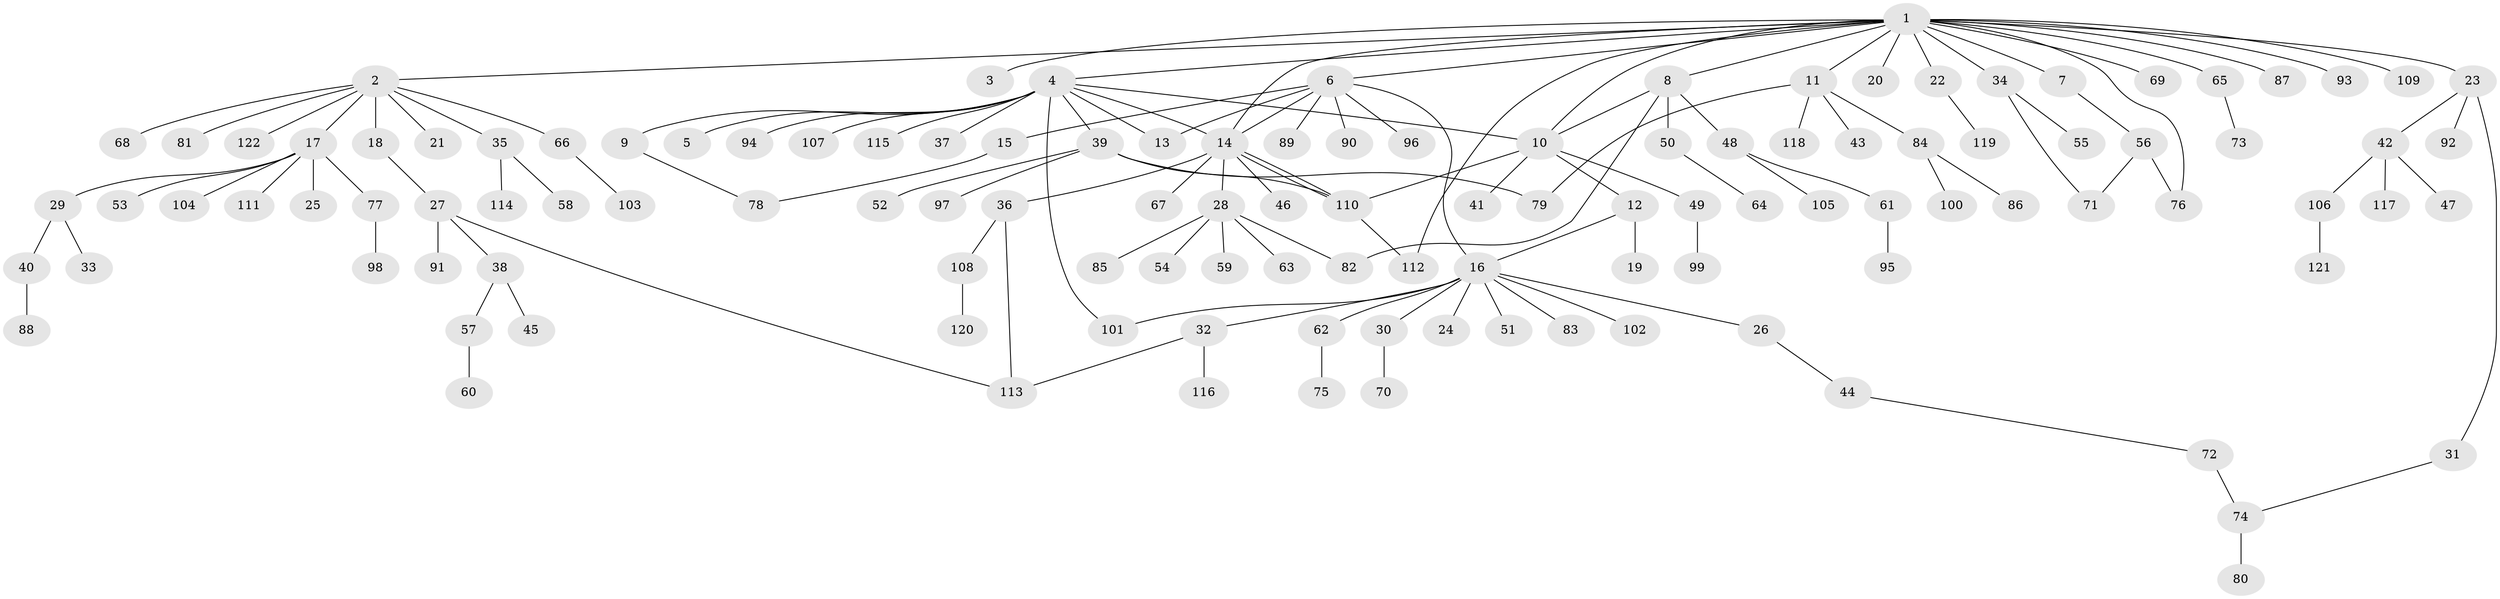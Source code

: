 // coarse degree distribution, {1: 0.8541666666666666, 20: 0.020833333333333332, 2: 0.08333333333333333, 6: 0.020833333333333332, 25: 0.020833333333333332}
// Generated by graph-tools (version 1.1) at 2025/51/03/04/25 21:51:35]
// undirected, 122 vertices, 140 edges
graph export_dot {
graph [start="1"]
  node [color=gray90,style=filled];
  1;
  2;
  3;
  4;
  5;
  6;
  7;
  8;
  9;
  10;
  11;
  12;
  13;
  14;
  15;
  16;
  17;
  18;
  19;
  20;
  21;
  22;
  23;
  24;
  25;
  26;
  27;
  28;
  29;
  30;
  31;
  32;
  33;
  34;
  35;
  36;
  37;
  38;
  39;
  40;
  41;
  42;
  43;
  44;
  45;
  46;
  47;
  48;
  49;
  50;
  51;
  52;
  53;
  54;
  55;
  56;
  57;
  58;
  59;
  60;
  61;
  62;
  63;
  64;
  65;
  66;
  67;
  68;
  69;
  70;
  71;
  72;
  73;
  74;
  75;
  76;
  77;
  78;
  79;
  80;
  81;
  82;
  83;
  84;
  85;
  86;
  87;
  88;
  89;
  90;
  91;
  92;
  93;
  94;
  95;
  96;
  97;
  98;
  99;
  100;
  101;
  102;
  103;
  104;
  105;
  106;
  107;
  108;
  109;
  110;
  111;
  112;
  113;
  114;
  115;
  116;
  117;
  118;
  119;
  120;
  121;
  122;
  1 -- 2;
  1 -- 3;
  1 -- 4;
  1 -- 6;
  1 -- 7;
  1 -- 8;
  1 -- 10;
  1 -- 11;
  1 -- 14;
  1 -- 20;
  1 -- 22;
  1 -- 23;
  1 -- 34;
  1 -- 65;
  1 -- 69;
  1 -- 76;
  1 -- 87;
  1 -- 93;
  1 -- 109;
  1 -- 112;
  2 -- 17;
  2 -- 18;
  2 -- 21;
  2 -- 35;
  2 -- 66;
  2 -- 68;
  2 -- 81;
  2 -- 122;
  4 -- 5;
  4 -- 9;
  4 -- 10;
  4 -- 13;
  4 -- 14;
  4 -- 37;
  4 -- 39;
  4 -- 94;
  4 -- 101;
  4 -- 107;
  4 -- 115;
  6 -- 13;
  6 -- 14;
  6 -- 15;
  6 -- 16;
  6 -- 89;
  6 -- 90;
  6 -- 96;
  7 -- 56;
  8 -- 10;
  8 -- 48;
  8 -- 50;
  8 -- 82;
  9 -- 78;
  10 -- 12;
  10 -- 41;
  10 -- 49;
  10 -- 110;
  11 -- 43;
  11 -- 79;
  11 -- 84;
  11 -- 118;
  12 -- 16;
  12 -- 19;
  14 -- 28;
  14 -- 36;
  14 -- 46;
  14 -- 67;
  14 -- 110;
  14 -- 110;
  15 -- 78;
  16 -- 24;
  16 -- 26;
  16 -- 30;
  16 -- 32;
  16 -- 51;
  16 -- 62;
  16 -- 83;
  16 -- 101;
  16 -- 102;
  17 -- 25;
  17 -- 29;
  17 -- 53;
  17 -- 77;
  17 -- 104;
  17 -- 111;
  18 -- 27;
  22 -- 119;
  23 -- 31;
  23 -- 42;
  23 -- 92;
  26 -- 44;
  27 -- 38;
  27 -- 91;
  27 -- 113;
  28 -- 54;
  28 -- 59;
  28 -- 63;
  28 -- 82;
  28 -- 85;
  29 -- 33;
  29 -- 40;
  30 -- 70;
  31 -- 74;
  32 -- 113;
  32 -- 116;
  34 -- 55;
  34 -- 71;
  35 -- 58;
  35 -- 114;
  36 -- 108;
  36 -- 113;
  38 -- 45;
  38 -- 57;
  39 -- 52;
  39 -- 79;
  39 -- 97;
  39 -- 110;
  40 -- 88;
  42 -- 47;
  42 -- 106;
  42 -- 117;
  44 -- 72;
  48 -- 61;
  48 -- 105;
  49 -- 99;
  50 -- 64;
  56 -- 71;
  56 -- 76;
  57 -- 60;
  61 -- 95;
  62 -- 75;
  65 -- 73;
  66 -- 103;
  72 -- 74;
  74 -- 80;
  77 -- 98;
  84 -- 86;
  84 -- 100;
  106 -- 121;
  108 -- 120;
  110 -- 112;
}

